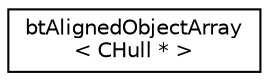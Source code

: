 digraph "Graphical Class Hierarchy"
{
  edge [fontname="Helvetica",fontsize="10",labelfontname="Helvetica",labelfontsize="10"];
  node [fontname="Helvetica",fontsize="10",shape=record];
  rankdir="LR";
  Node1 [label="btAlignedObjectArray\l\< CHull * \>",height=0.2,width=0.4,color="black", fillcolor="white", style="filled",URL="$classbt_aligned_object_array.html"];
}
